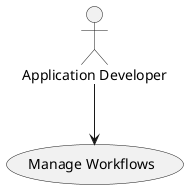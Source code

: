 @startuml


usecase "Manage Workflows" as ManageWorkflows

Actor "Application Developer" as appdev

appdev --> ManageWorkflows



@enduml
